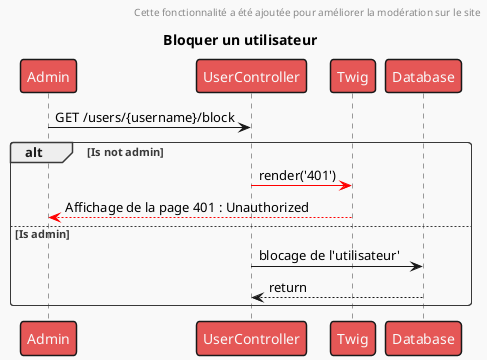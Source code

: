 @startuml

!theme mars

header Cette fonctionnalité a été ajoutée pour améliorer la modération sur le site
title Bloquer un utilisateur

Person as "Admin" -> UserController : GET /users/{username}/block
alt Is not admin
    UserController -[#red]> Twig : render('401')
    Twig -[#red]-> Person : Affichage de la page 401 : Unauthorized
else Is admin
    UserController -> Database : blocage de l'utilisateur'
    Database --> UserController : return
end
@enduml
